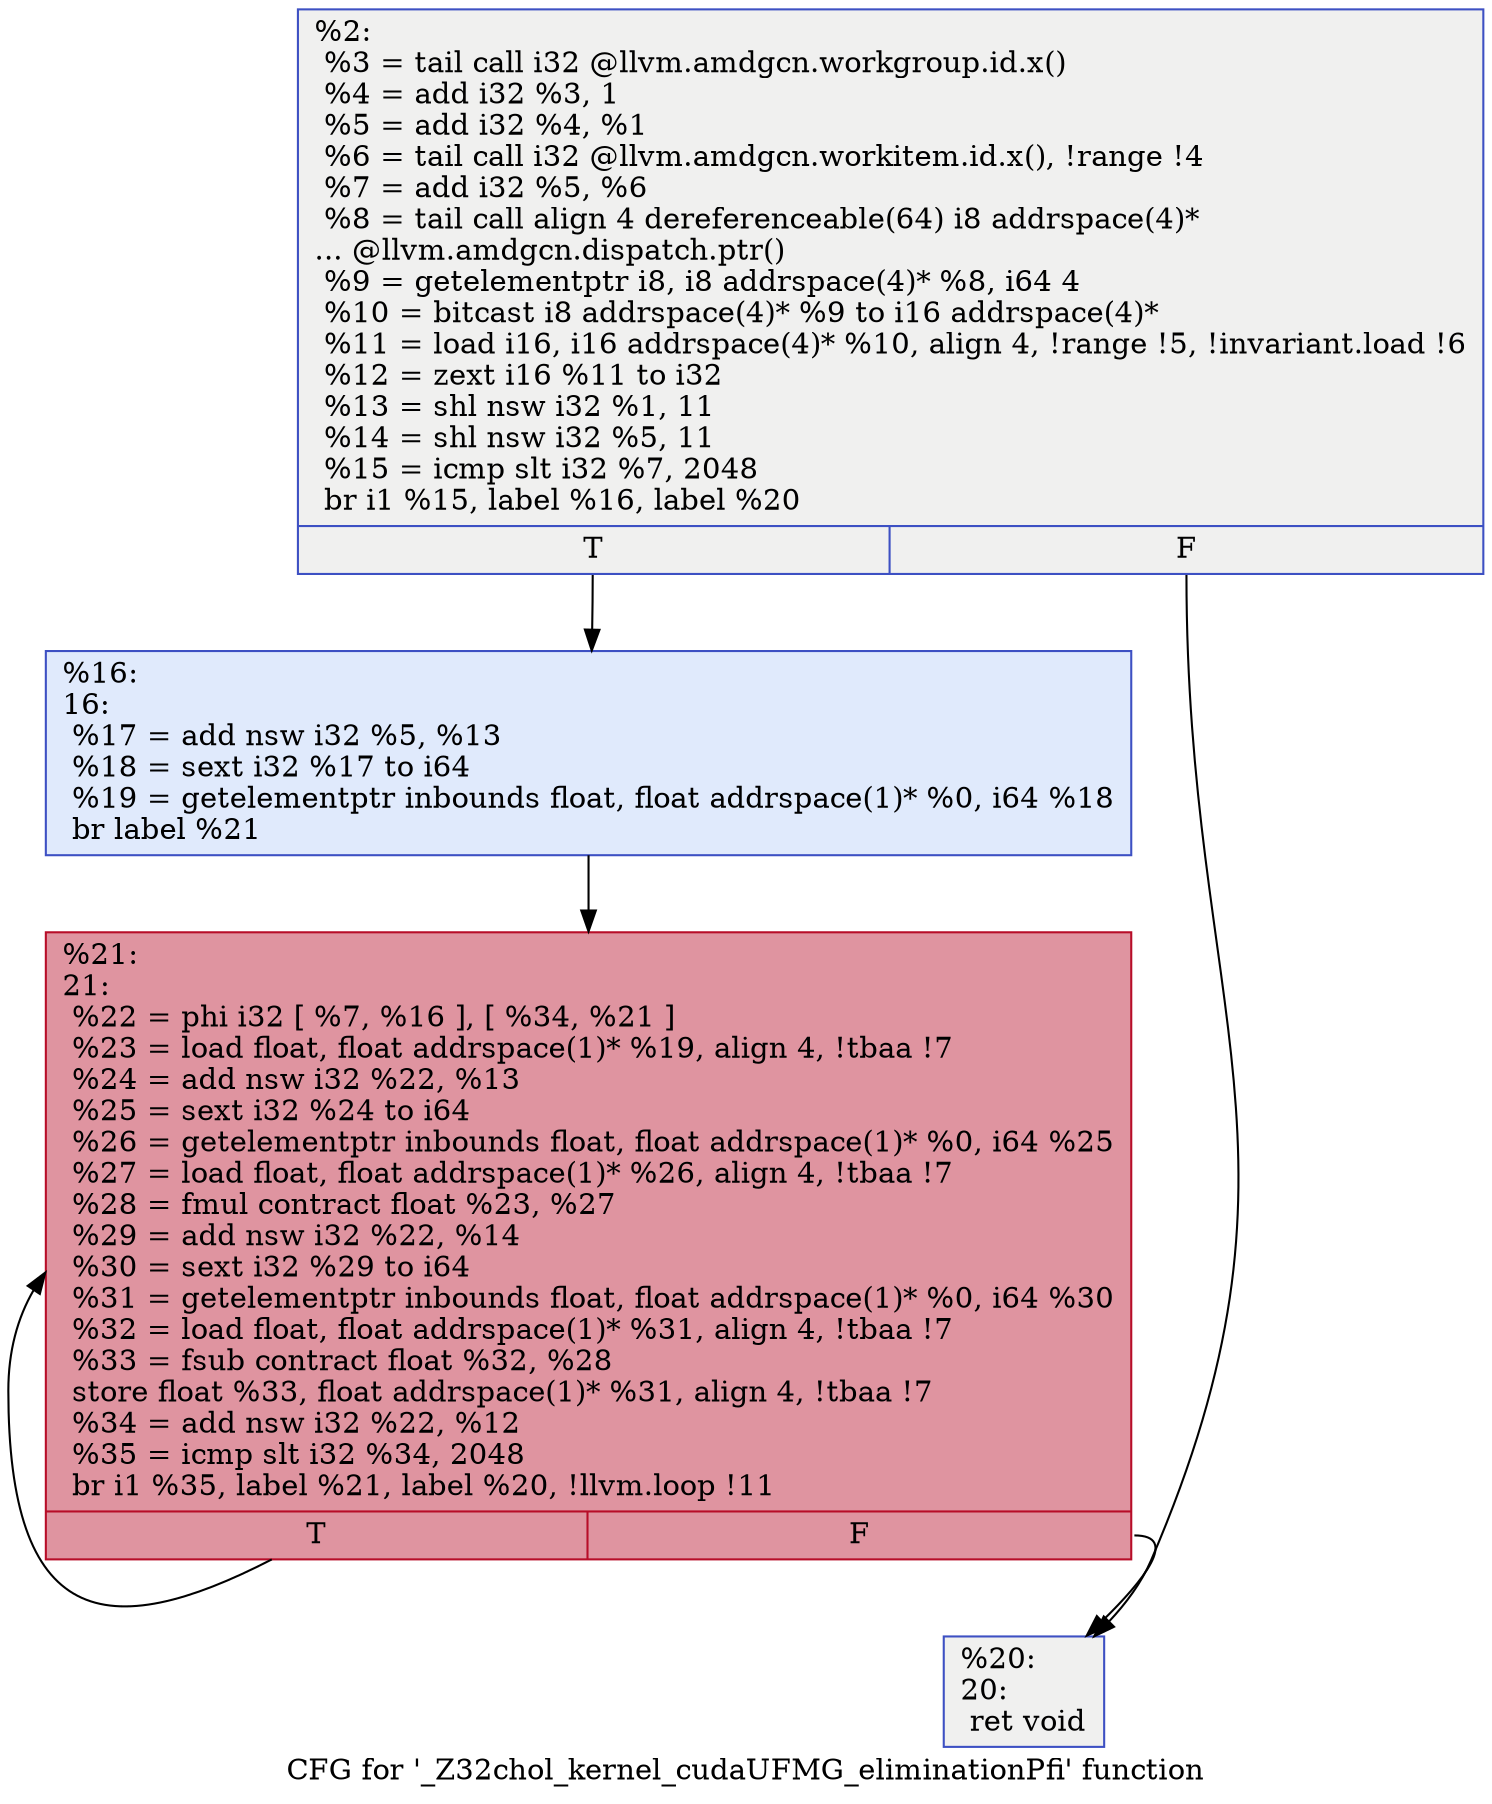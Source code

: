 digraph "CFG for '_Z32chol_kernel_cudaUFMG_eliminationPfi' function" {
	label="CFG for '_Z32chol_kernel_cudaUFMG_eliminationPfi' function";

	Node0x5e941f0 [shape=record,color="#3d50c3ff", style=filled, fillcolor="#dedcdb70",label="{%2:\l  %3 = tail call i32 @llvm.amdgcn.workgroup.id.x()\l  %4 = add i32 %3, 1\l  %5 = add i32 %4, %1\l  %6 = tail call i32 @llvm.amdgcn.workitem.id.x(), !range !4\l  %7 = add i32 %5, %6\l  %8 = tail call align 4 dereferenceable(64) i8 addrspace(4)*\l... @llvm.amdgcn.dispatch.ptr()\l  %9 = getelementptr i8, i8 addrspace(4)* %8, i64 4\l  %10 = bitcast i8 addrspace(4)* %9 to i16 addrspace(4)*\l  %11 = load i16, i16 addrspace(4)* %10, align 4, !range !5, !invariant.load !6\l  %12 = zext i16 %11 to i32\l  %13 = shl nsw i32 %1, 11\l  %14 = shl nsw i32 %5, 11\l  %15 = icmp slt i32 %7, 2048\l  br i1 %15, label %16, label %20\l|{<s0>T|<s1>F}}"];
	Node0x5e941f0:s0 -> Node0x5e94b10;
	Node0x5e941f0:s1 -> Node0x5e96400;
	Node0x5e94b10 [shape=record,color="#3d50c3ff", style=filled, fillcolor="#b9d0f970",label="{%16:\l16:                                               \l  %17 = add nsw i32 %5, %13\l  %18 = sext i32 %17 to i64\l  %19 = getelementptr inbounds float, float addrspace(1)* %0, i64 %18\l  br label %21\l}"];
	Node0x5e94b10 -> Node0x5e96760;
	Node0x5e96400 [shape=record,color="#3d50c3ff", style=filled, fillcolor="#dedcdb70",label="{%20:\l20:                                               \l  ret void\l}"];
	Node0x5e96760 [shape=record,color="#b70d28ff", style=filled, fillcolor="#b70d2870",label="{%21:\l21:                                               \l  %22 = phi i32 [ %7, %16 ], [ %34, %21 ]\l  %23 = load float, float addrspace(1)* %19, align 4, !tbaa !7\l  %24 = add nsw i32 %22, %13\l  %25 = sext i32 %24 to i64\l  %26 = getelementptr inbounds float, float addrspace(1)* %0, i64 %25\l  %27 = load float, float addrspace(1)* %26, align 4, !tbaa !7\l  %28 = fmul contract float %23, %27\l  %29 = add nsw i32 %22, %14\l  %30 = sext i32 %29 to i64\l  %31 = getelementptr inbounds float, float addrspace(1)* %0, i64 %30\l  %32 = load float, float addrspace(1)* %31, align 4, !tbaa !7\l  %33 = fsub contract float %32, %28\l  store float %33, float addrspace(1)* %31, align 4, !tbaa !7\l  %34 = add nsw i32 %22, %12\l  %35 = icmp slt i32 %34, 2048\l  br i1 %35, label %21, label %20, !llvm.loop !11\l|{<s0>T|<s1>F}}"];
	Node0x5e96760:s0 -> Node0x5e96760;
	Node0x5e96760:s1 -> Node0x5e96400;
}
